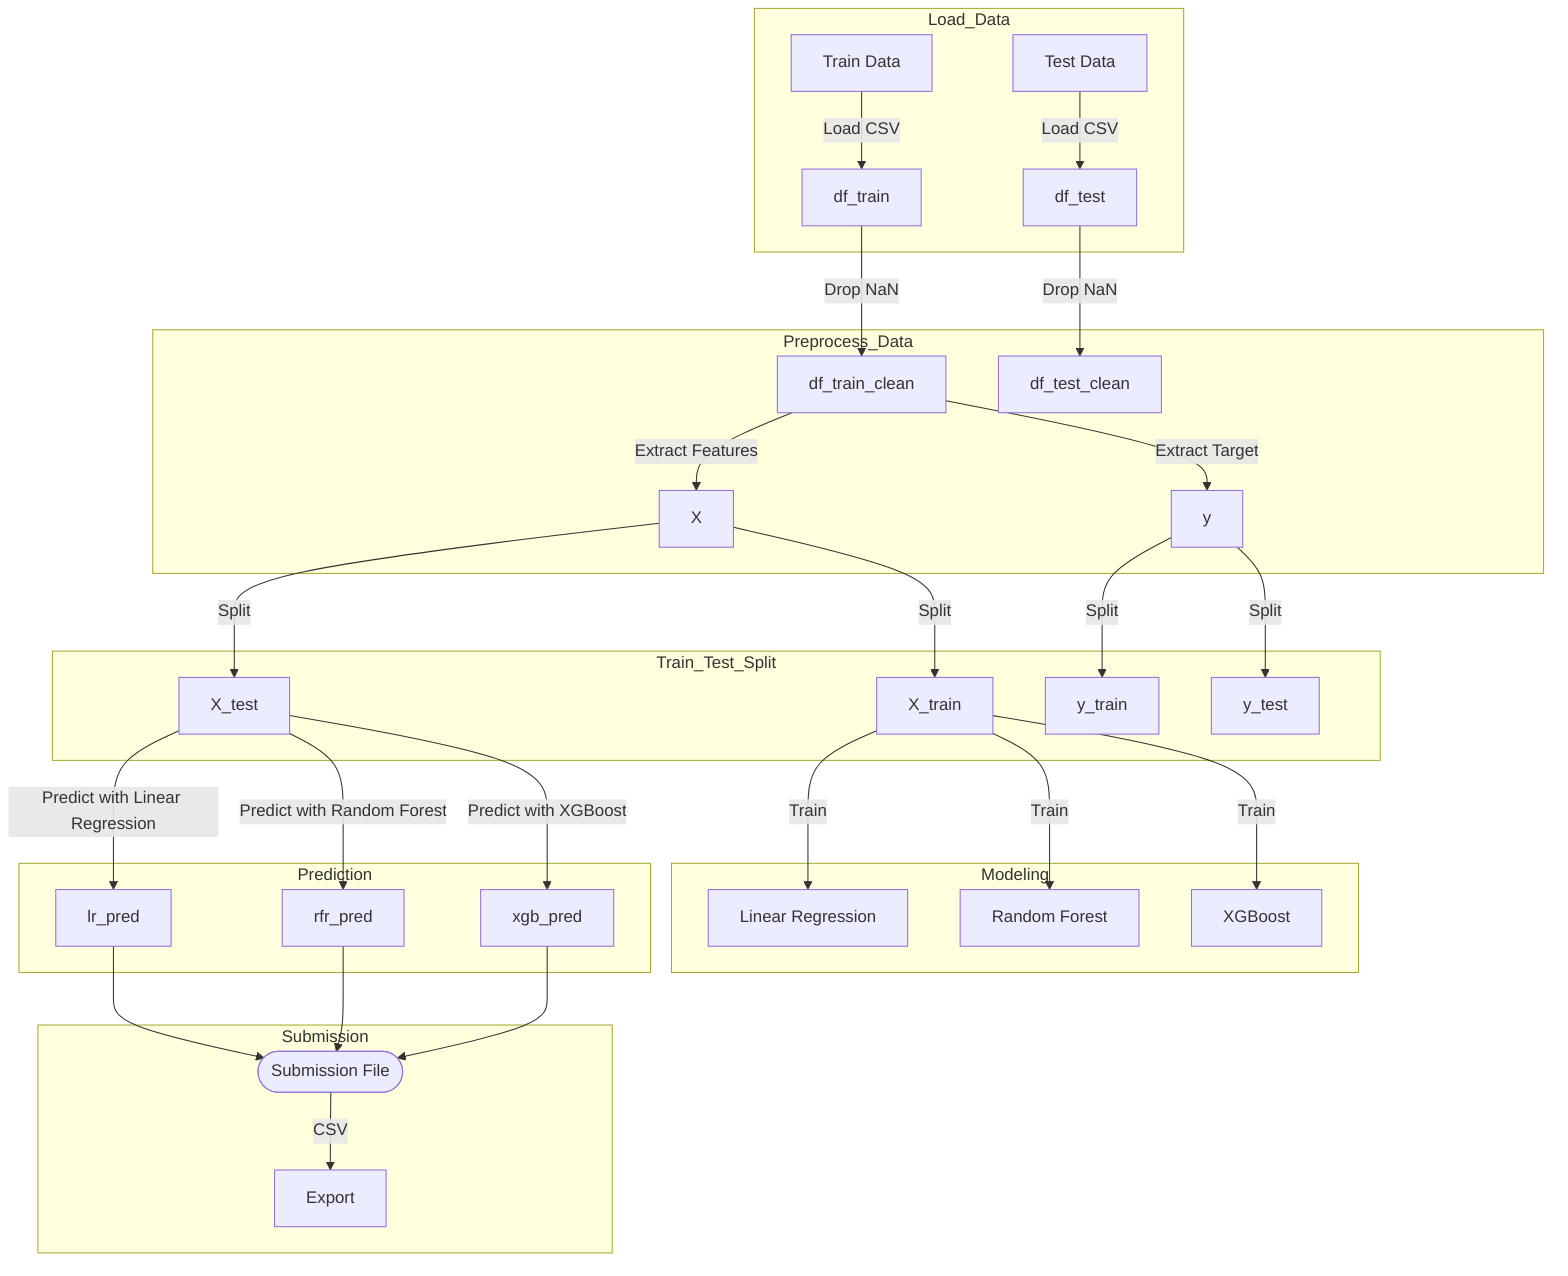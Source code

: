 flowchart TD
  subgraph Load_Data
    A[Train Data] -->|Load CSV| B[df_train]
    C[Test Data] -->|Load CSV| D[df_test]
    %% A and C represent data being loaded from external source as CSV
  end
  
  subgraph Preprocess_Data
    B -->|Drop NaN| E[df_train_clean]
    D -->|Drop NaN| F[df_test_clean]
    E -->|Extract Features| G[X]
    E -->|Extract Target| H[y]
    %% Node E represents data cleaning by dropping NaN values
    %% Node G and H show the separation of features and target variable
  end
  
  subgraph Train_Test_Split
    G -->|Split| I[X_train]
    G -->|Split| J[X_test]
    H -->|Split| K[y_train]
    H -->|Split| L[y_test]
    %% The data split into train and test sets
  end
  
  subgraph Modeling
    I -->|Train| M[Linear Regression]
    I -->|Train| N[Random Forest]
    I -->|Train| O[XGBoost]
    %% Showing training phase for three models
    %% All models use X_train and y_train
  end

  subgraph Prediction
    J -->|Predict with Linear Regression| P[lr_pred]
    J -->|Predict with Random Forest| Q[rfr_pred]
    J -->|Predict with XGBoost| R[xgb_pred]
    %% Each model makes predictions using X_test
  end
  
  subgraph Submission
    S([Submission File]) -->|CSV| T[Export]
    %% Final step: preparing the submission file and exporting to CSV
  end

  P & Q & R --> S
  %% Predictions from all models collected to create submission